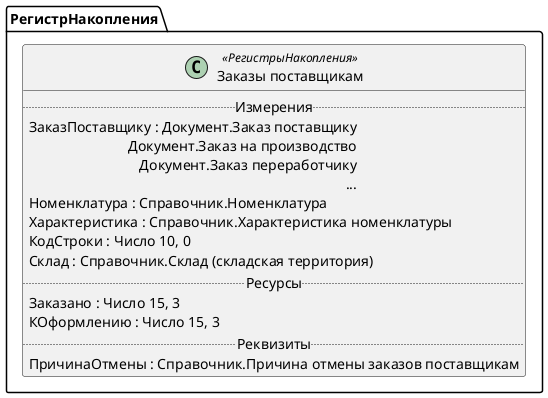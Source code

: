 ﻿@startuml ЗаказыПоставщикам
'!include templates.wsd
'..\include templates.wsd
class РегистрНакопления.ЗаказыПоставщикам as "Заказы поставщикам" <<РегистрыНакопления>>
{
..Измерения..
ЗаказПоставщику : Документ.Заказ поставщику\rДокумент.Заказ на производство\rДокумент.Заказ переработчику\r...
Номенклатура : Справочник.Номенклатура
Характеристика : Справочник.Характеристика номенклатуры
КодСтроки : Число 10, 0
Склад : Справочник.Склад (складская территория)
..Ресурсы..
Заказано : Число 15, 3
КОформлению : Число 15, 3
..Реквизиты..
ПричинаОтмены : Справочник.Причина отмены заказов поставщикам
}
@enduml
